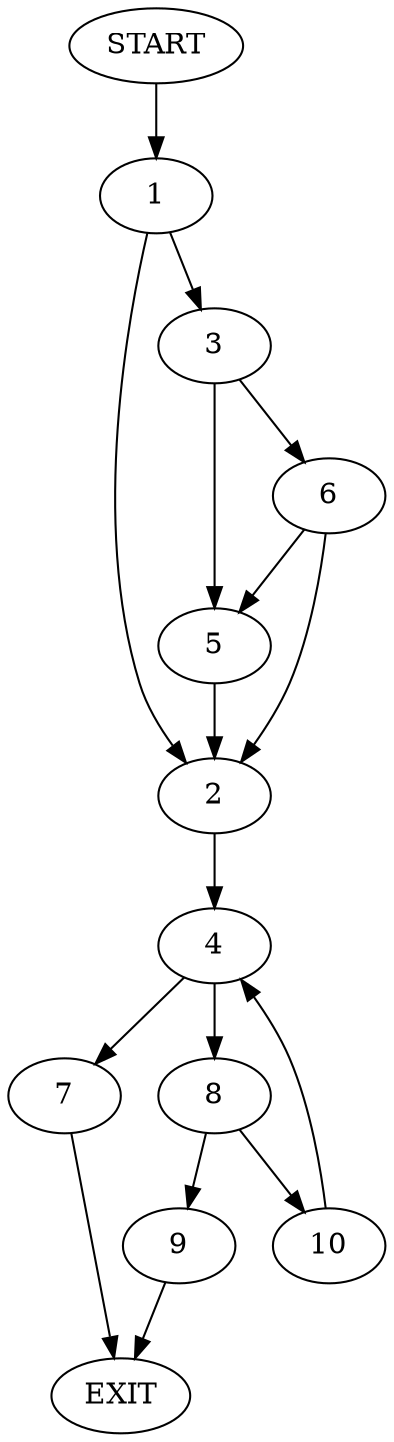 digraph {
0 [label="START"]
11 [label="EXIT"]
0 -> 1
1 -> 2
1 -> 3
2 -> 4
3 -> 5
3 -> 6
5 -> 2
6 -> 5
6 -> 2
4 -> 7
4 -> 8
7 -> 11
8 -> 9
8 -> 10
9 -> 11
10 -> 4
}
